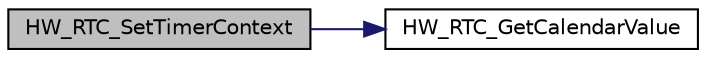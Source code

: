 digraph "HW_RTC_SetTimerContext"
{
  edge [fontname="Helvetica",fontsize="10",labelfontname="Helvetica",labelfontsize="10"];
  node [fontname="Helvetica",fontsize="10",shape=record];
  rankdir="LR";
  Node47 [label="HW_RTC_SetTimerContext",height=0.2,width=0.4,color="black", fillcolor="grey75", style="filled", fontcolor="black"];
  Node47 -> Node48 [color="midnightblue",fontsize="10",style="solid",fontname="Helvetica"];
  Node48 [label="HW_RTC_GetCalendarValue",height=0.2,width=0.4,color="black", fillcolor="white", style="filled",URL="$hw__rtc_8c.html#af81b8dc866a5c7b125355b55e3953387",tooltip="get current time from calendar in ticks "];
}
